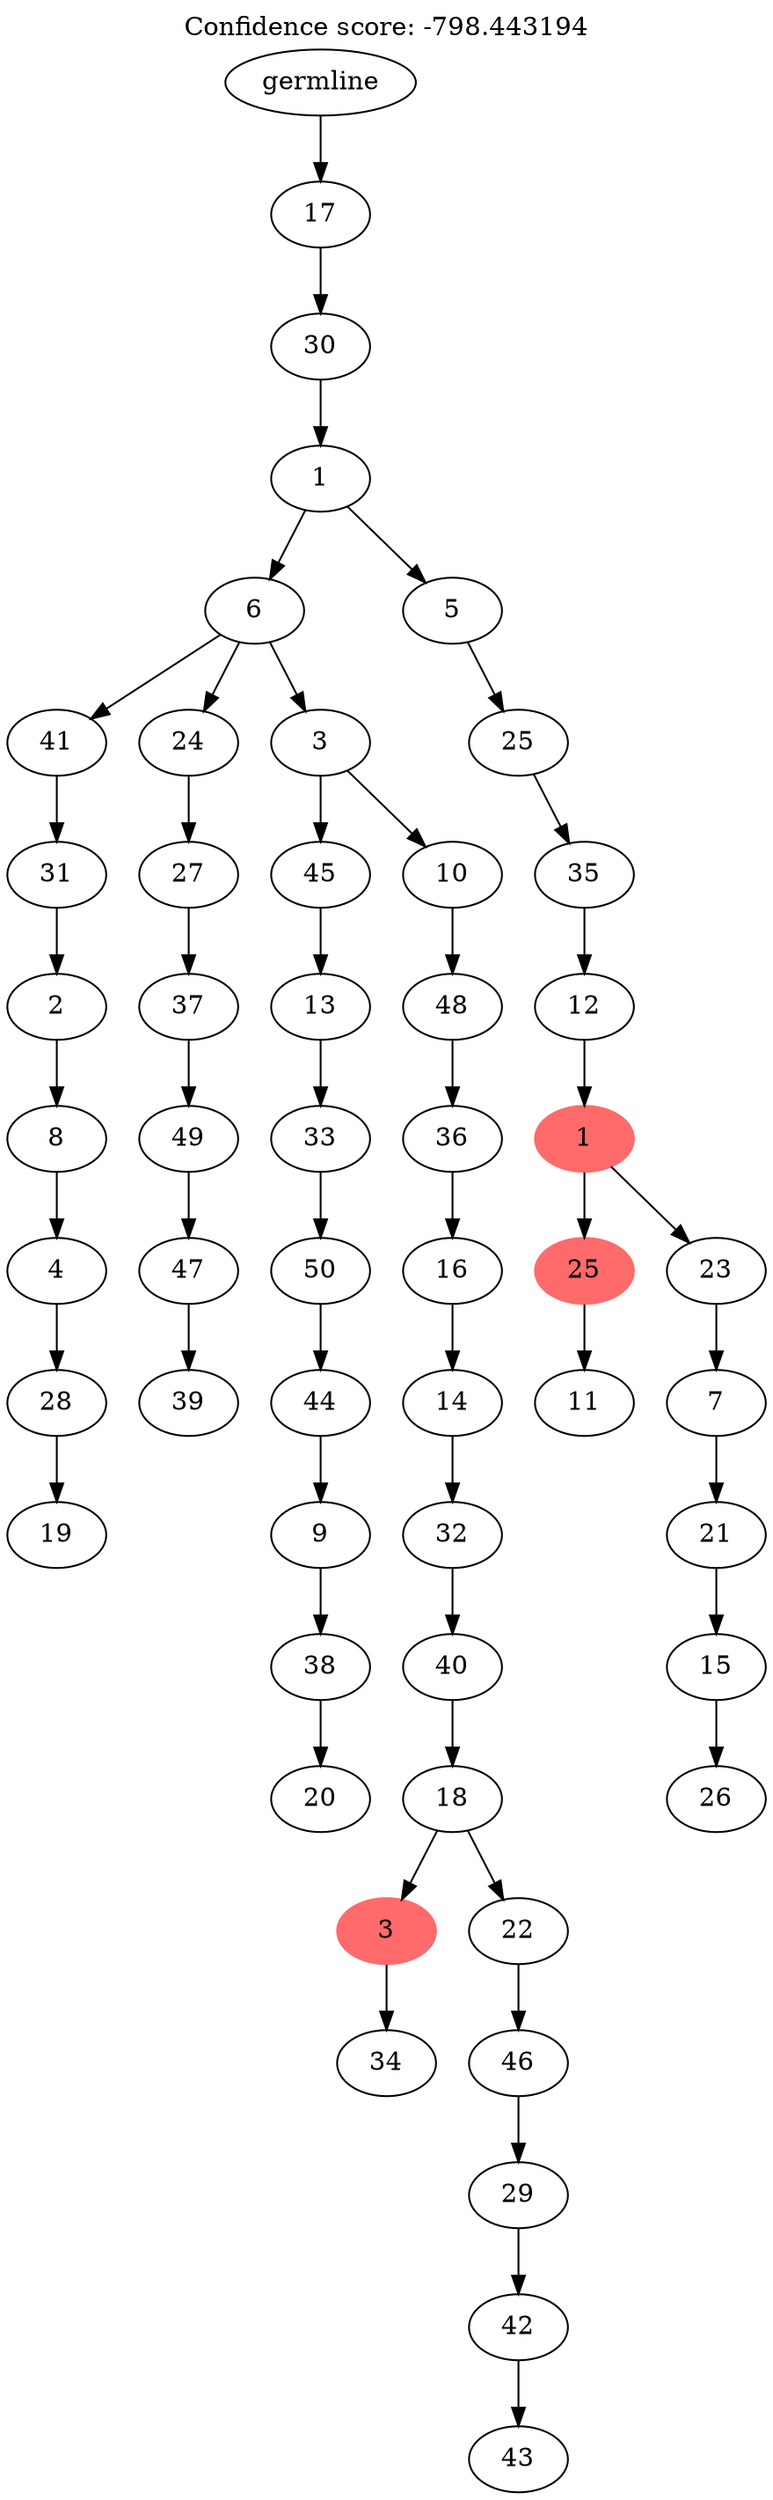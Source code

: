 digraph g {
	"52" -> "53";
	"53" [label="19"];
	"51" -> "52";
	"52" [label="28"];
	"50" -> "51";
	"51" [label="4"];
	"49" -> "50";
	"50" [label="8"];
	"48" -> "49";
	"49" [label="2"];
	"47" -> "48";
	"48" [label="31"];
	"45" -> "46";
	"46" [label="39"];
	"44" -> "45";
	"45" [label="47"];
	"43" -> "44";
	"44" [label="49"];
	"42" -> "43";
	"43" [label="37"];
	"41" -> "42";
	"42" [label="27"];
	"39" -> "40";
	"40" [label="20"];
	"38" -> "39";
	"39" [label="38"];
	"37" -> "38";
	"38" [label="9"];
	"36" -> "37";
	"37" [label="44"];
	"35" -> "36";
	"36" [label="50"];
	"34" -> "35";
	"35" [label="33"];
	"33" -> "34";
	"34" [label="13"];
	"31" -> "32";
	"32" [label="34"];
	"29" -> "30";
	"30" [label="43"];
	"28" -> "29";
	"29" [label="42"];
	"27" -> "28";
	"28" [label="29"];
	"26" -> "27";
	"27" [label="46"];
	"25" -> "26";
	"26" [label="22"];
	"25" -> "31";
	"31" [color=indianred1, style=filled, label="3"];
	"24" -> "25";
	"25" [label="18"];
	"23" -> "24";
	"24" [label="40"];
	"22" -> "23";
	"23" [label="32"];
	"21" -> "22";
	"22" [label="14"];
	"20" -> "21";
	"21" [label="16"];
	"19" -> "20";
	"20" [label="36"];
	"18" -> "19";
	"19" [label="48"];
	"17" -> "18";
	"18" [label="10"];
	"17" -> "33";
	"33" [label="45"];
	"16" -> "17";
	"17" [label="3"];
	"16" -> "41";
	"41" [label="24"];
	"16" -> "47";
	"47" [label="41"];
	"14" -> "15";
	"15" [label="11"];
	"12" -> "13";
	"13" [label="26"];
	"11" -> "12";
	"12" [label="15"];
	"10" -> "11";
	"11" [label="21"];
	"9" -> "10";
	"10" [label="7"];
	"8" -> "9";
	"9" [label="23"];
	"8" -> "14";
	"14" [color=indianred1, style=filled, label="25"];
	"7" -> "8";
	"8" [color=indianred1, style=filled, label="1"];
	"6" -> "7";
	"7" [label="12"];
	"5" -> "6";
	"6" [label="35"];
	"4" -> "5";
	"5" [label="25"];
	"3" -> "4";
	"4" [label="5"];
	"3" -> "16";
	"16" [label="6"];
	"2" -> "3";
	"3" [label="1"];
	"1" -> "2";
	"2" [label="30"];
	"0" -> "1";
	"1" [label="17"];
	"0" [label="germline"];
	labelloc="t";
	label="Confidence score: -798.443194";
}

